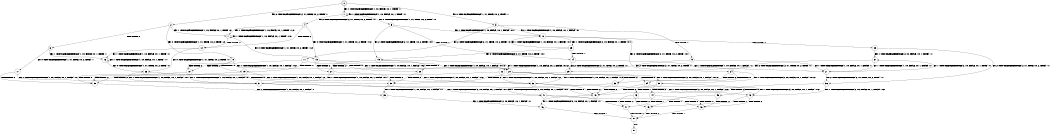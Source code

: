 digraph BCG {
size = "7, 10.5";
center = TRUE;
node [shape = circle];
0 [peripheries = 2];
0 -> 1 [label = "EX !1 !ATOMIC_EXCH_BRANCH (1, +0, FALSE, +0, 1, TRUE) !::"];
0 -> 2 [label = "EX !2 !ATOMIC_EXCH_BRANCH (2, +1, TRUE, +0, 2, TRUE) !::"];
0 -> 3 [label = "EX !0 !ATOMIC_EXCH_BRANCH (1, +1, TRUE, +0, 2, TRUE) !::"];
1 -> 4 [label = "EX !2 !ATOMIC_EXCH_BRANCH (2, +1, TRUE, +0, 2, TRUE) !:1:"];
1 -> 5 [label = "EX !0 !ATOMIC_EXCH_BRANCH (1, +1, TRUE, +0, 2, TRUE) !:1:"];
1 -> 1 [label = "EX !1 !ATOMIC_EXCH_BRANCH (1, +0, FALSE, +0, 1, TRUE) !:1:"];
2 -> 6 [label = "TERMINATE !2"];
2 -> 7 [label = "EX !1 !ATOMIC_EXCH_BRANCH (1, +0, FALSE, +0, 1, TRUE) !:2:"];
2 -> 8 [label = "EX !0 !ATOMIC_EXCH_BRANCH (1, +1, TRUE, +0, 2, TRUE) !:2:"];
3 -> 9 [label = "TERMINATE !0"];
3 -> 10 [label = "EX !1 !ATOMIC_EXCH_BRANCH (1, +0, FALSE, +0, 1, FALSE) !:0:"];
3 -> 11 [label = "EX !2 !ATOMIC_EXCH_BRANCH (2, +1, TRUE, +0, 2, TRUE) !:0:"];
4 -> 12 [label = "TERMINATE !2"];
4 -> 13 [label = "EX !0 !ATOMIC_EXCH_BRANCH (1, +1, TRUE, +0, 2, TRUE) !:1:2:"];
4 -> 7 [label = "EX !1 !ATOMIC_EXCH_BRANCH (1, +0, FALSE, +0, 1, TRUE) !:1:2:"];
5 -> 14 [label = "TERMINATE !0"];
5 -> 15 [label = "EX !2 !ATOMIC_EXCH_BRANCH (2, +1, TRUE, +0, 2, TRUE) !:0:1:"];
5 -> 10 [label = "EX !1 !ATOMIC_EXCH_BRANCH (1, +0, FALSE, +0, 1, FALSE) !:0:1:"];
6 -> 16 [label = "EX !1 !ATOMIC_EXCH_BRANCH (1, +0, FALSE, +0, 1, TRUE) !::"];
6 -> 17 [label = "EX !0 !ATOMIC_EXCH_BRANCH (1, +1, TRUE, +0, 2, TRUE) !::"];
7 -> 12 [label = "TERMINATE !2"];
7 -> 13 [label = "EX !0 !ATOMIC_EXCH_BRANCH (1, +1, TRUE, +0, 2, TRUE) !:1:2:"];
7 -> 7 [label = "EX !1 !ATOMIC_EXCH_BRANCH (1, +0, FALSE, +0, 1, TRUE) !:1:2:"];
8 -> 18 [label = "TERMINATE !2"];
8 -> 19 [label = "TERMINATE !0"];
8 -> 20 [label = "EX !1 !ATOMIC_EXCH_BRANCH (1, +0, FALSE, +0, 1, FALSE) !:0:2:"];
9 -> 21 [label = "EX !1 !ATOMIC_EXCH_BRANCH (1, +0, FALSE, +0, 1, FALSE) !::"];
9 -> 22 [label = "EX !2 !ATOMIC_EXCH_BRANCH (2, +1, TRUE, +0, 2, TRUE) !::"];
10 -> 23 [label = "TERMINATE !0"];
10 -> 24 [label = "EX !2 !ATOMIC_EXCH_BRANCH (2, +1, TRUE, +0, 2, TRUE) !:0:1:"];
10 -> 25 [label = "EX !1 !ATOMIC_EXCH_BRANCH (2, +0, FALSE, +0, 1, TRUE) !:0:1:"];
11 -> 18 [label = "TERMINATE !2"];
11 -> 19 [label = "TERMINATE !0"];
11 -> 20 [label = "EX !1 !ATOMIC_EXCH_BRANCH (1, +0, FALSE, +0, 1, FALSE) !:0:2:"];
12 -> 16 [label = "EX !1 !ATOMIC_EXCH_BRANCH (1, +0, FALSE, +0, 1, TRUE) !:1:"];
12 -> 26 [label = "EX !0 !ATOMIC_EXCH_BRANCH (1, +1, TRUE, +0, 2, TRUE) !:1:"];
13 -> 27 [label = "TERMINATE !2"];
13 -> 28 [label = "TERMINATE !0"];
13 -> 20 [label = "EX !1 !ATOMIC_EXCH_BRANCH (1, +0, FALSE, +0, 1, FALSE) !:0:1:2:"];
14 -> 21 [label = "EX !1 !ATOMIC_EXCH_BRANCH (1, +0, FALSE, +0, 1, FALSE) !:1:"];
14 -> 29 [label = "EX !2 !ATOMIC_EXCH_BRANCH (2, +1, TRUE, +0, 2, TRUE) !:1:"];
15 -> 27 [label = "TERMINATE !2"];
15 -> 28 [label = "TERMINATE !0"];
15 -> 20 [label = "EX !1 !ATOMIC_EXCH_BRANCH (1, +0, FALSE, +0, 1, FALSE) !:0:1:2:"];
16 -> 26 [label = "EX !0 !ATOMIC_EXCH_BRANCH (1, +1, TRUE, +0, 2, TRUE) !:1:"];
16 -> 16 [label = "EX !1 !ATOMIC_EXCH_BRANCH (1, +0, FALSE, +0, 1, TRUE) !:1:"];
17 -> 30 [label = "TERMINATE !0"];
17 -> 31 [label = "EX !1 !ATOMIC_EXCH_BRANCH (1, +0, FALSE, +0, 1, FALSE) !:0:"];
18 -> 30 [label = "TERMINATE !0"];
18 -> 31 [label = "EX !1 !ATOMIC_EXCH_BRANCH (1, +0, FALSE, +0, 1, FALSE) !:0:"];
19 -> 30 [label = "TERMINATE !2"];
19 -> 32 [label = "EX !1 !ATOMIC_EXCH_BRANCH (1, +0, FALSE, +0, 1, FALSE) !:2:"];
20 -> 33 [label = "TERMINATE !2"];
20 -> 34 [label = "TERMINATE !0"];
20 -> 35 [label = "EX !1 !ATOMIC_EXCH_BRANCH (2, +0, FALSE, +0, 1, FALSE) !:0:1:2:"];
21 -> 36 [label = "EX !2 !ATOMIC_EXCH_BRANCH (2, +1, TRUE, +0, 2, TRUE) !:1:"];
21 -> 37 [label = "EX !1 !ATOMIC_EXCH_BRANCH (2, +0, FALSE, +0, 1, TRUE) !:1:"];
22 -> 30 [label = "TERMINATE !2"];
22 -> 32 [label = "EX !1 !ATOMIC_EXCH_BRANCH (1, +0, FALSE, +0, 1, FALSE) !:2:"];
23 -> 37 [label = "EX !1 !ATOMIC_EXCH_BRANCH (2, +0, FALSE, +0, 1, TRUE) !:1:"];
23 -> 36 [label = "EX !2 !ATOMIC_EXCH_BRANCH (2, +1, TRUE, +0, 2, TRUE) !:1:"];
24 -> 33 [label = "TERMINATE !2"];
24 -> 34 [label = "TERMINATE !0"];
24 -> 35 [label = "EX !1 !ATOMIC_EXCH_BRANCH (2, +0, FALSE, +0, 1, FALSE) !:0:1:2:"];
25 -> 14 [label = "TERMINATE !0"];
25 -> 15 [label = "EX !2 !ATOMIC_EXCH_BRANCH (2, +1, TRUE, +0, 2, TRUE) !:0:1:"];
25 -> 10 [label = "EX !1 !ATOMIC_EXCH_BRANCH (1, +0, FALSE, +0, 1, FALSE) !:0:1:"];
26 -> 38 [label = "TERMINATE !0"];
26 -> 31 [label = "EX !1 !ATOMIC_EXCH_BRANCH (1, +0, FALSE, +0, 1, FALSE) !:0:1:"];
27 -> 31 [label = "EX !1 !ATOMIC_EXCH_BRANCH (1, +0, FALSE, +0, 1, FALSE) !:0:1:"];
27 -> 38 [label = "TERMINATE !0"];
28 -> 32 [label = "EX !1 !ATOMIC_EXCH_BRANCH (1, +0, FALSE, +0, 1, FALSE) !:1:2:"];
28 -> 38 [label = "TERMINATE !2"];
29 -> 38 [label = "TERMINATE !2"];
29 -> 32 [label = "EX !1 !ATOMIC_EXCH_BRANCH (1, +0, FALSE, +0, 1, FALSE) !:1:2:"];
30 -> 39 [label = "EX !1 !ATOMIC_EXCH_BRANCH (1, +0, FALSE, +0, 1, FALSE) !::"];
31 -> 40 [label = "TERMINATE !0"];
31 -> 41 [label = "EX !1 !ATOMIC_EXCH_BRANCH (2, +0, FALSE, +0, 1, FALSE) !:0:1:"];
32 -> 40 [label = "TERMINATE !2"];
32 -> 42 [label = "EX !1 !ATOMIC_EXCH_BRANCH (2, +0, FALSE, +0, 1, FALSE) !:1:2:"];
33 -> 41 [label = "EX !1 !ATOMIC_EXCH_BRANCH (2, +0, FALSE, +0, 1, FALSE) !:0:1:"];
33 -> 40 [label = "TERMINATE !0"];
34 -> 42 [label = "EX !1 !ATOMIC_EXCH_BRANCH (2, +0, FALSE, +0, 1, FALSE) !:1:2:"];
34 -> 40 [label = "TERMINATE !2"];
35 -> 43 [label = "TERMINATE !1"];
35 -> 44 [label = "TERMINATE !2"];
35 -> 45 [label = "TERMINATE !0"];
36 -> 40 [label = "TERMINATE !2"];
36 -> 42 [label = "EX !1 !ATOMIC_EXCH_BRANCH (2, +0, FALSE, +0, 1, FALSE) !:1:2:"];
37 -> 29 [label = "EX !2 !ATOMIC_EXCH_BRANCH (2, +1, TRUE, +0, 2, TRUE) !:1:"];
37 -> 21 [label = "EX !1 !ATOMIC_EXCH_BRANCH (1, +0, FALSE, +0, 1, FALSE) !:1:"];
38 -> 39 [label = "EX !1 !ATOMIC_EXCH_BRANCH (1, +0, FALSE, +0, 1, FALSE) !:1:"];
39 -> 46 [label = "EX !1 !ATOMIC_EXCH_BRANCH (2, +0, FALSE, +0, 1, FALSE) !:1:"];
40 -> 46 [label = "EX !1 !ATOMIC_EXCH_BRANCH (2, +0, FALSE, +0, 1, FALSE) !:1:"];
41 -> 47 [label = "TERMINATE !1"];
41 -> 48 [label = "TERMINATE !0"];
42 -> 49 [label = "TERMINATE !1"];
42 -> 48 [label = "TERMINATE !2"];
43 -> 47 [label = "TERMINATE !2"];
43 -> 49 [label = "TERMINATE !0"];
44 -> 47 [label = "TERMINATE !1"];
44 -> 48 [label = "TERMINATE !0"];
45 -> 49 [label = "TERMINATE !1"];
45 -> 48 [label = "TERMINATE !2"];
46 -> 50 [label = "TERMINATE !1"];
47 -> 50 [label = "TERMINATE !0"];
48 -> 50 [label = "TERMINATE !1"];
49 -> 50 [label = "TERMINATE !2"];
50 -> 51 [label = "exit"];
}
